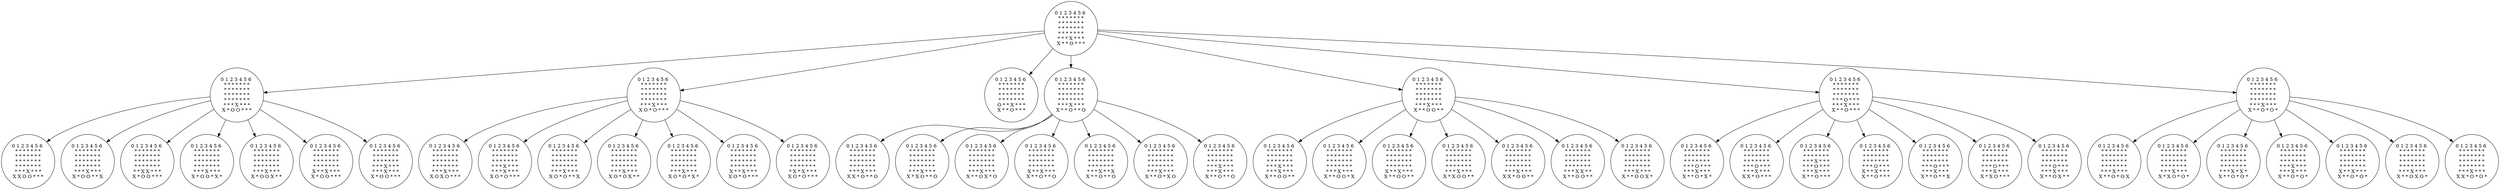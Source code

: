 digraph tree {
    "0 1 2 3 4 5 6 
* * * * * * *
* * * * * * *
* * * * * * *
* * * * * * *
* * * X * * *
X * * O * * *
";
    "0 1 2 3 4 5 6 
* * * * * * *
* * * * * * *
* * * * * * *
* * * * * * *
* * * X * * *
X * O O * * *
";
    "0 1 2 3 4 5 6 
* * * * * * *
* * * * * * *
* * * * * * *
* * * * * * *
* * * X * * *
X X O O * * *
";
    "0 1 2 3 4 5 6 
* * * * * * *
* * * * * * *
* * * * * * *
* * * * * * *
* * * X * * *
X * O O * * X
";
    "0 1 2 3 4 5 6 
* * * * * * *
* * * * * * *
* * * * * * *
* * * * * * *
* * X X * * *
X * O O * * *
";
    "0 1 2 3 4 5 6 
* * * * * * *
* * * * * * *
* * * * * * *
* * * * * * *
* * * X * * *
X * O O * X *
";
    "0 1 2 3 4 5 6 
* * * * * * *
* * * * * * *
* * * * * * *
* * * * * * *
* * * X * * *
X * O O X * *
";
    "0 1 2 3 4 5 6 
* * * * * * *
* * * * * * *
* * * * * * *
* * * * * * *
X * * X * * *
X * O O * * *
";
    "0 1 2 3 4 5 6 
* * * * * * *
* * * * * * *
* * * * * * *
* * * X * * *
* * * X * * *
X * O O * * *
";
    "0 1 2 3 4 5 6 
* * * * * * *
* * * * * * *
* * * * * * *
* * * * * * *
* * * X * * *
X O * O * * *
";
    "0 1 2 3 4 5 6 
* * * * * * *
* * * * * * *
* * * * * * *
* * * * * * *
* * * X * * *
X O X O * * *
";
    "0 1 2 3 4 5 6 
* * * * * * *
* * * * * * *
* * * * * * *
* * * X * * *
* * * X * * *
X O * O * * *
";
    "0 1 2 3 4 5 6 
* * * * * * *
* * * * * * *
* * * * * * *
* * * * * * *
* * * X * * *
X O * O * * X
";
    "0 1 2 3 4 5 6 
* * * * * * *
* * * * * * *
* * * * * * *
* * * * * * *
* * * X * * *
X O * O X * *
";
    "0 1 2 3 4 5 6 
* * * * * * *
* * * * * * *
* * * * * * *
* * * * * * *
* * * X * * *
X O * O * X *
";
    "0 1 2 3 4 5 6 
* * * * * * *
* * * * * * *
* * * * * * *
* * * * * * *
X * * X * * *
X O * O * * *
";
    "0 1 2 3 4 5 6 
* * * * * * *
* * * * * * *
* * * * * * *
* * * * * * *
* X * X * * *
X O * O * * *
";
    "0 1 2 3 4 5 6 
* * * * * * *
* * * * * * *
* * * * * * *
* * * * * * *
O * * X * * *
X * * O * * *
";
    "0 1 2 3 4 5 6 
* * * * * * *
* * * * * * *
* * * * * * *
* * * * * * *
* * * X * * *
X * * O * * O
";
    "0 1 2 3 4 5 6 
* * * * * * *
* * * * * * *
* * * * * * *
* * * * * * *
* * * X * * *
X X * O * * O
";
    "0 1 2 3 4 5 6 
* * * * * * *
* * * * * * *
* * * * * * *
* * * * * * *
* * * X * * *
X * X O * * O
";
    "0 1 2 3 4 5 6 
* * * * * * *
* * * * * * *
* * * * * * *
* * * * * * *
* * * X * * *
X * * O X * O
";
    "0 1 2 3 4 5 6 
* * * * * * *
* * * * * * *
* * * * * * *
* * * * * * *
X * * X * * *
X * * O * * O
";
    "0 1 2 3 4 5 6 
* * * * * * *
* * * * * * *
* * * * * * *
* * * * * * *
* * * X * * X
X * * O * * O
";
    "0 1 2 3 4 5 6 
* * * * * * *
* * * * * * *
* * * * * * *
* * * * * * *
* * * X * * *
X * * O * X O
";
    "0 1 2 3 4 5 6 
* * * * * * *
* * * * * * *
* * * * * * *
* * * X * * *
* * * X * * *
X * * O * * O
";
    "0 1 2 3 4 5 6 
* * * * * * *
* * * * * * *
* * * * * * *
* * * * * * *
* * * X * * *
X * * O O * *
";
    "0 1 2 3 4 5 6 
* * * * * * *
* * * * * * *
* * * * * * *
* * * X * * *
* * * X * * *
X * * O O * *
";
    "0 1 2 3 4 5 6 
* * * * * * *
* * * * * * *
* * * * * * *
* * * * * * *
* * * X * * *
X * * O O * X
";
    "0 1 2 3 4 5 6 
* * * * * * *
* * * * * * *
* * * * * * *
* * * * * * *
X * * X * * *
X * * O O * *
";
    "0 1 2 3 4 5 6 
* * * * * * *
* * * * * * *
* * * * * * *
* * * * * * *
* * * X * * *
X * X O O * *
";
    "0 1 2 3 4 5 6 
* * * * * * *
* * * * * * *
* * * * * * *
* * * * * * *
* * * X * * *
X X * O O * *
";
    "0 1 2 3 4 5 6 
* * * * * * *
* * * * * * *
* * * * * * *
* * * * * * *
* * * X X * *
X * * O O * *
";
    "0 1 2 3 4 5 6 
* * * * * * *
* * * * * * *
* * * * * * *
* * * * * * *
* * * X * * *
X * * O O X *
";
    "0 1 2 3 4 5 6 
* * * * * * *
* * * * * * *
* * * * * * *
* * * O * * *
* * * X * * *
X * * O * * *
";
    "0 1 2 3 4 5 6 
* * * * * * *
* * * * * * *
* * * * * * *
* * * O * * *
* * * X * * *
X * * O * X *
";
    "0 1 2 3 4 5 6 
* * * * * * *
* * * * * * *
* * * * * * *
* * * O * * *
* * * X * * *
X X * O * * *
";
    "0 1 2 3 4 5 6 
* * * * * * *
* * * * * * *
* * * X * * *
* * * O * * *
* * * X * * *
X * * O * * *
";
    "0 1 2 3 4 5 6 
* * * * * * *
* * * * * * *
* * * * * * *
* * * O * * *
X * * X * * *
X * * O * * *
";
    "0 1 2 3 4 5 6 
* * * * * * *
* * * * * * *
* * * * * * *
* * * O * * *
* * * X * * *
X * * O * * X
";
    "0 1 2 3 4 5 6 
* * * * * * *
* * * * * * *
* * * * * * *
* * * O * * *
* * * X * * *
X * X O * * *
";
    "0 1 2 3 4 5 6 
* * * * * * *
* * * * * * *
* * * * * * *
* * * O * * *
* * * X * * *
X * * O X * *
";
    "0 1 2 3 4 5 6 
* * * * * * *
* * * * * * *
* * * * * * *
* * * * * * *
* * * X * * *
X * * O * O *
";
    "0 1 2 3 4 5 6 
* * * * * * *
* * * * * * *
* * * * * * *
* * * * * * *
* * * X * * *
X * * O * O X
";
    "0 1 2 3 4 5 6 
* * * * * * *
* * * * * * *
* * * * * * *
* * * * * * *
* * * X * * *
X * X O * O *
";
    "0 1 2 3 4 5 6 
* * * * * * *
* * * * * * *
* * * * * * *
* * * * * * *
* * * X * X *
X * * O * O *
";
    "0 1 2 3 4 5 6 
* * * * * * *
* * * * * * *
* * * * * * *
* * * X * * *
* * * X * * *
X * * O * O *
";
    "0 1 2 3 4 5 6 
* * * * * * *
* * * * * * *
* * * * * * *
* * * * * * *
X * * X * * *
X * * O * O *
";
    "0 1 2 3 4 5 6 
* * * * * * *
* * * * * * *
* * * * * * *
* * * * * * *
* * * X * * *
X * * O X O *
";
    "0 1 2 3 4 5 6 
* * * * * * *
* * * * * * *
* * * * * * *
* * * * * * *
* * * X * * *
X X * O * O *
";
    "0 1 2 3 4 5 6 
* * * * * * *
* * * * * * *
* * * * * * *
* * * * * * *
* * * X * * *
X * * O * * *
" -> "0 1 2 3 4 5 6 
* * * * * * *
* * * * * * *
* * * * * * *
* * * * * * *
* * * X * * *
X * O O * * *
";
    "0 1 2 3 4 5 6 
* * * * * * *
* * * * * * *
* * * * * * *
* * * * * * *
* * * X * * *
X * * O * * *
" -> "0 1 2 3 4 5 6 
* * * * * * *
* * * * * * *
* * * * * * *
* * * * * * *
* * * X * * *
X O * O * * *
";
    "0 1 2 3 4 5 6 
* * * * * * *
* * * * * * *
* * * * * * *
* * * * * * *
* * * X * * *
X * * O * * *
" -> "0 1 2 3 4 5 6 
* * * * * * *
* * * * * * *
* * * * * * *
* * * * * * *
O * * X * * *
X * * O * * *
";
    "0 1 2 3 4 5 6 
* * * * * * *
* * * * * * *
* * * * * * *
* * * * * * *
* * * X * * *
X * * O * * *
" -> "0 1 2 3 4 5 6 
* * * * * * *
* * * * * * *
* * * * * * *
* * * * * * *
* * * X * * *
X * * O * * O
";
    "0 1 2 3 4 5 6 
* * * * * * *
* * * * * * *
* * * * * * *
* * * * * * *
* * * X * * *
X * * O * * *
" -> "0 1 2 3 4 5 6 
* * * * * * *
* * * * * * *
* * * * * * *
* * * * * * *
* * * X * * *
X * * O O * *
";
    "0 1 2 3 4 5 6 
* * * * * * *
* * * * * * *
* * * * * * *
* * * * * * *
* * * X * * *
X * * O * * *
" -> "0 1 2 3 4 5 6 
* * * * * * *
* * * * * * *
* * * * * * *
* * * O * * *
* * * X * * *
X * * O * * *
";
    "0 1 2 3 4 5 6 
* * * * * * *
* * * * * * *
* * * * * * *
* * * * * * *
* * * X * * *
X * * O * * *
" -> "0 1 2 3 4 5 6 
* * * * * * *
* * * * * * *
* * * * * * *
* * * * * * *
* * * X * * *
X * * O * O *
";
    "0 1 2 3 4 5 6 
* * * * * * *
* * * * * * *
* * * * * * *
* * * * * * *
* * * X * * *
X * O O * * *
" -> "0 1 2 3 4 5 6 
* * * * * * *
* * * * * * *
* * * * * * *
* * * * * * *
* * * X * * *
X X O O * * *
";
    "0 1 2 3 4 5 6 
* * * * * * *
* * * * * * *
* * * * * * *
* * * * * * *
* * * X * * *
X * O O * * *
" -> "0 1 2 3 4 5 6 
* * * * * * *
* * * * * * *
* * * * * * *
* * * * * * *
* * * X * * *
X * O O * * X
";
    "0 1 2 3 4 5 6 
* * * * * * *
* * * * * * *
* * * * * * *
* * * * * * *
* * * X * * *
X * O O * * *
" -> "0 1 2 3 4 5 6 
* * * * * * *
* * * * * * *
* * * * * * *
* * * * * * *
* * X X * * *
X * O O * * *
";
    "0 1 2 3 4 5 6 
* * * * * * *
* * * * * * *
* * * * * * *
* * * * * * *
* * * X * * *
X * O O * * *
" -> "0 1 2 3 4 5 6 
* * * * * * *
* * * * * * *
* * * * * * *
* * * * * * *
* * * X * * *
X * O O * X *
";
    "0 1 2 3 4 5 6 
* * * * * * *
* * * * * * *
* * * * * * *
* * * * * * *
* * * X * * *
X * O O * * *
" -> "0 1 2 3 4 5 6 
* * * * * * *
* * * * * * *
* * * * * * *
* * * * * * *
* * * X * * *
X * O O X * *
";
    "0 1 2 3 4 5 6 
* * * * * * *
* * * * * * *
* * * * * * *
* * * * * * *
* * * X * * *
X * O O * * *
" -> "0 1 2 3 4 5 6 
* * * * * * *
* * * * * * *
* * * * * * *
* * * * * * *
X * * X * * *
X * O O * * *
";
    "0 1 2 3 4 5 6 
* * * * * * *
* * * * * * *
* * * * * * *
* * * * * * *
* * * X * * *
X * O O * * *
" -> "0 1 2 3 4 5 6 
* * * * * * *
* * * * * * *
* * * * * * *
* * * X * * *
* * * X * * *
X * O O * * *
";
    "0 1 2 3 4 5 6 
* * * * * * *
* * * * * * *
* * * * * * *
* * * * * * *
* * * X * * *
X O * O * * *
" -> "0 1 2 3 4 5 6 
* * * * * * *
* * * * * * *
* * * * * * *
* * * * * * *
* * * X * * *
X O X O * * *
";
    "0 1 2 3 4 5 6 
* * * * * * *
* * * * * * *
* * * * * * *
* * * * * * *
* * * X * * *
X O * O * * *
" -> "0 1 2 3 4 5 6 
* * * * * * *
* * * * * * *
* * * * * * *
* * * X * * *
* * * X * * *
X O * O * * *
";
    "0 1 2 3 4 5 6 
* * * * * * *
* * * * * * *
* * * * * * *
* * * * * * *
* * * X * * *
X O * O * * *
" -> "0 1 2 3 4 5 6 
* * * * * * *
* * * * * * *
* * * * * * *
* * * * * * *
* * * X * * *
X O * O * * X
";
    "0 1 2 3 4 5 6 
* * * * * * *
* * * * * * *
* * * * * * *
* * * * * * *
* * * X * * *
X O * O * * *
" -> "0 1 2 3 4 5 6 
* * * * * * *
* * * * * * *
* * * * * * *
* * * * * * *
* * * X * * *
X O * O X * *
";
    "0 1 2 3 4 5 6 
* * * * * * *
* * * * * * *
* * * * * * *
* * * * * * *
* * * X * * *
X O * O * * *
" -> "0 1 2 3 4 5 6 
* * * * * * *
* * * * * * *
* * * * * * *
* * * * * * *
* * * X * * *
X O * O * X *
";
    "0 1 2 3 4 5 6 
* * * * * * *
* * * * * * *
* * * * * * *
* * * * * * *
* * * X * * *
X O * O * * *
" -> "0 1 2 3 4 5 6 
* * * * * * *
* * * * * * *
* * * * * * *
* * * * * * *
X * * X * * *
X O * O * * *
";
    "0 1 2 3 4 5 6 
* * * * * * *
* * * * * * *
* * * * * * *
* * * * * * *
* * * X * * *
X O * O * * *
" -> "0 1 2 3 4 5 6 
* * * * * * *
* * * * * * *
* * * * * * *
* * * * * * *
* X * X * * *
X O * O * * *
";
    "0 1 2 3 4 5 6 
* * * * * * *
* * * * * * *
* * * * * * *
* * * * * * *
* * * X * * *
X * * O * * O
" -> "0 1 2 3 4 5 6 
* * * * * * *
* * * * * * *
* * * * * * *
* * * * * * *
* * * X * * *
X X * O * * O
";
    "0 1 2 3 4 5 6 
* * * * * * *
* * * * * * *
* * * * * * *
* * * * * * *
* * * X * * *
X * * O * * O
" -> "0 1 2 3 4 5 6 
* * * * * * *
* * * * * * *
* * * * * * *
* * * * * * *
* * * X * * *
X * X O * * O
";
    "0 1 2 3 4 5 6 
* * * * * * *
* * * * * * *
* * * * * * *
* * * * * * *
* * * X * * *
X * * O * * O
" -> "0 1 2 3 4 5 6 
* * * * * * *
* * * * * * *
* * * * * * *
* * * * * * *
* * * X * * *
X * * O X * O
";
    "0 1 2 3 4 5 6 
* * * * * * *
* * * * * * *
* * * * * * *
* * * * * * *
* * * X * * *
X * * O * * O
" -> "0 1 2 3 4 5 6 
* * * * * * *
* * * * * * *
* * * * * * *
* * * * * * *
X * * X * * *
X * * O * * O
";
    "0 1 2 3 4 5 6 
* * * * * * *
* * * * * * *
* * * * * * *
* * * * * * *
* * * X * * *
X * * O * * O
" -> "0 1 2 3 4 5 6 
* * * * * * *
* * * * * * *
* * * * * * *
* * * * * * *
* * * X * * X
X * * O * * O
";
    "0 1 2 3 4 5 6 
* * * * * * *
* * * * * * *
* * * * * * *
* * * * * * *
* * * X * * *
X * * O * * O
" -> "0 1 2 3 4 5 6 
* * * * * * *
* * * * * * *
* * * * * * *
* * * * * * *
* * * X * * *
X * * O * X O
";
    "0 1 2 3 4 5 6 
* * * * * * *
* * * * * * *
* * * * * * *
* * * * * * *
* * * X * * *
X * * O * * O
" -> "0 1 2 3 4 5 6 
* * * * * * *
* * * * * * *
* * * * * * *
* * * X * * *
* * * X * * *
X * * O * * O
";
    "0 1 2 3 4 5 6 
* * * * * * *
* * * * * * *
* * * * * * *
* * * * * * *
* * * X * * *
X * * O O * *
" -> "0 1 2 3 4 5 6 
* * * * * * *
* * * * * * *
* * * * * * *
* * * X * * *
* * * X * * *
X * * O O * *
";
    "0 1 2 3 4 5 6 
* * * * * * *
* * * * * * *
* * * * * * *
* * * * * * *
* * * X * * *
X * * O O * *
" -> "0 1 2 3 4 5 6 
* * * * * * *
* * * * * * *
* * * * * * *
* * * * * * *
* * * X * * *
X * * O O * X
";
    "0 1 2 3 4 5 6 
* * * * * * *
* * * * * * *
* * * * * * *
* * * * * * *
* * * X * * *
X * * O O * *
" -> "0 1 2 3 4 5 6 
* * * * * * *
* * * * * * *
* * * * * * *
* * * * * * *
X * * X * * *
X * * O O * *
";
    "0 1 2 3 4 5 6 
* * * * * * *
* * * * * * *
* * * * * * *
* * * * * * *
* * * X * * *
X * * O O * *
" -> "0 1 2 3 4 5 6 
* * * * * * *
* * * * * * *
* * * * * * *
* * * * * * *
* * * X * * *
X * X O O * *
";
    "0 1 2 3 4 5 6 
* * * * * * *
* * * * * * *
* * * * * * *
* * * * * * *
* * * X * * *
X * * O O * *
" -> "0 1 2 3 4 5 6 
* * * * * * *
* * * * * * *
* * * * * * *
* * * * * * *
* * * X * * *
X X * O O * *
";
    "0 1 2 3 4 5 6 
* * * * * * *
* * * * * * *
* * * * * * *
* * * * * * *
* * * X * * *
X * * O O * *
" -> "0 1 2 3 4 5 6 
* * * * * * *
* * * * * * *
* * * * * * *
* * * * * * *
* * * X X * *
X * * O O * *
";
    "0 1 2 3 4 5 6 
* * * * * * *
* * * * * * *
* * * * * * *
* * * * * * *
* * * X * * *
X * * O O * *
" -> "0 1 2 3 4 5 6 
* * * * * * *
* * * * * * *
* * * * * * *
* * * * * * *
* * * X * * *
X * * O O X *
";
    "0 1 2 3 4 5 6 
* * * * * * *
* * * * * * *
* * * * * * *
* * * O * * *
* * * X * * *
X * * O * * *
" -> "0 1 2 3 4 5 6 
* * * * * * *
* * * * * * *
* * * * * * *
* * * O * * *
* * * X * * *
X * * O * X *
";
    "0 1 2 3 4 5 6 
* * * * * * *
* * * * * * *
* * * * * * *
* * * O * * *
* * * X * * *
X * * O * * *
" -> "0 1 2 3 4 5 6 
* * * * * * *
* * * * * * *
* * * * * * *
* * * O * * *
* * * X * * *
X X * O * * *
";
    "0 1 2 3 4 5 6 
* * * * * * *
* * * * * * *
* * * * * * *
* * * O * * *
* * * X * * *
X * * O * * *
" -> "0 1 2 3 4 5 6 
* * * * * * *
* * * * * * *
* * * X * * *
* * * O * * *
* * * X * * *
X * * O * * *
";
    "0 1 2 3 4 5 6 
* * * * * * *
* * * * * * *
* * * * * * *
* * * O * * *
* * * X * * *
X * * O * * *
" -> "0 1 2 3 4 5 6 
* * * * * * *
* * * * * * *
* * * * * * *
* * * O * * *
X * * X * * *
X * * O * * *
";
    "0 1 2 3 4 5 6 
* * * * * * *
* * * * * * *
* * * * * * *
* * * O * * *
* * * X * * *
X * * O * * *
" -> "0 1 2 3 4 5 6 
* * * * * * *
* * * * * * *
* * * * * * *
* * * O * * *
* * * X * * *
X * * O * * X
";
    "0 1 2 3 4 5 6 
* * * * * * *
* * * * * * *
* * * * * * *
* * * O * * *
* * * X * * *
X * * O * * *
" -> "0 1 2 3 4 5 6 
* * * * * * *
* * * * * * *
* * * * * * *
* * * O * * *
* * * X * * *
X * X O * * *
";
    "0 1 2 3 4 5 6 
* * * * * * *
* * * * * * *
* * * * * * *
* * * O * * *
* * * X * * *
X * * O * * *
" -> "0 1 2 3 4 5 6 
* * * * * * *
* * * * * * *
* * * * * * *
* * * O * * *
* * * X * * *
X * * O X * *
";
    "0 1 2 3 4 5 6 
* * * * * * *
* * * * * * *
* * * * * * *
* * * * * * *
* * * X * * *
X * * O * O *
" -> "0 1 2 3 4 5 6 
* * * * * * *
* * * * * * *
* * * * * * *
* * * * * * *
* * * X * * *
X * * O * O X
";
    "0 1 2 3 4 5 6 
* * * * * * *
* * * * * * *
* * * * * * *
* * * * * * *
* * * X * * *
X * * O * O *
" -> "0 1 2 3 4 5 6 
* * * * * * *
* * * * * * *
* * * * * * *
* * * * * * *
* * * X * * *
X * X O * O *
";
    "0 1 2 3 4 5 6 
* * * * * * *
* * * * * * *
* * * * * * *
* * * * * * *
* * * X * * *
X * * O * O *
" -> "0 1 2 3 4 5 6 
* * * * * * *
* * * * * * *
* * * * * * *
* * * * * * *
* * * X * X *
X * * O * O *
";
    "0 1 2 3 4 5 6 
* * * * * * *
* * * * * * *
* * * * * * *
* * * * * * *
* * * X * * *
X * * O * O *
" -> "0 1 2 3 4 5 6 
* * * * * * *
* * * * * * *
* * * * * * *
* * * X * * *
* * * X * * *
X * * O * O *
";
    "0 1 2 3 4 5 6 
* * * * * * *
* * * * * * *
* * * * * * *
* * * * * * *
* * * X * * *
X * * O * O *
" -> "0 1 2 3 4 5 6 
* * * * * * *
* * * * * * *
* * * * * * *
* * * * * * *
X * * X * * *
X * * O * O *
";
    "0 1 2 3 4 5 6 
* * * * * * *
* * * * * * *
* * * * * * *
* * * * * * *
* * * X * * *
X * * O * O *
" -> "0 1 2 3 4 5 6 
* * * * * * *
* * * * * * *
* * * * * * *
* * * * * * *
* * * X * * *
X * * O X O *
";
    "0 1 2 3 4 5 6 
* * * * * * *
* * * * * * *
* * * * * * *
* * * * * * *
* * * X * * *
X * * O * O *
" -> "0 1 2 3 4 5 6 
* * * * * * *
* * * * * * *
* * * * * * *
* * * * * * *
* * * X * * *
X X * O * O *
";
}
